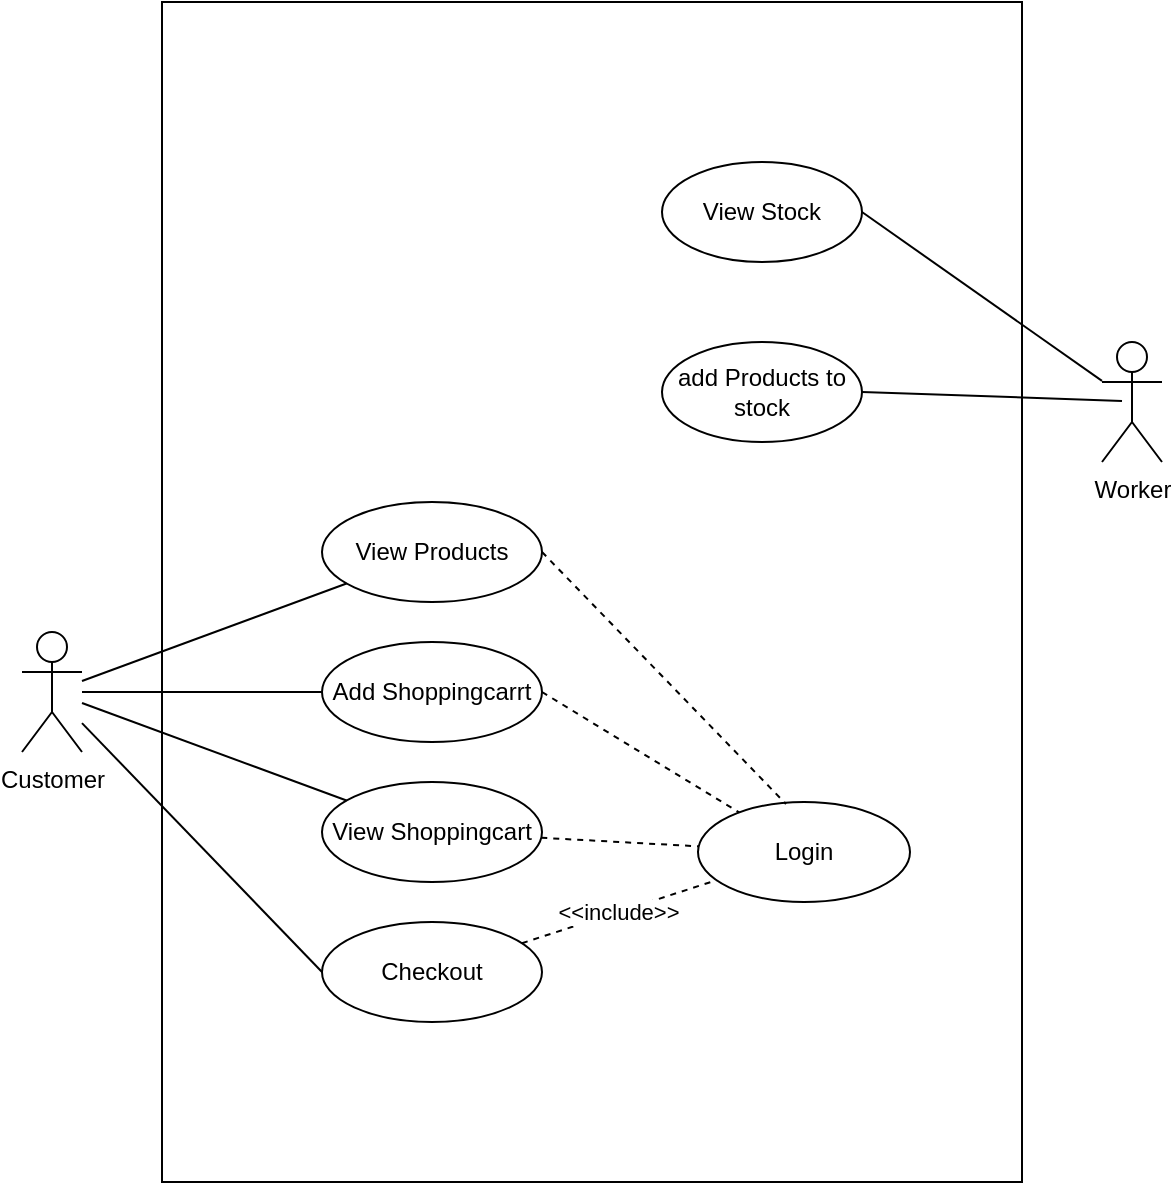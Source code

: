 <mxfile version="15.7.0" type="device"><diagram id="jlcQLH5tBRbaLrYlkg1M" name="Page-1"><mxGraphModel dx="1422" dy="808" grid="1" gridSize="10" guides="1" tooltips="1" connect="1" arrows="1" fold="1" page="1" pageScale="1" pageWidth="827" pageHeight="1169" math="0" shadow="0"><root><mxCell id="0"/><mxCell id="1" parent="0"/><mxCell id="tgkgATd1LxbW4wj_eUrT-1" value="Customer" style="shape=umlActor;verticalLabelPosition=bottom;verticalAlign=top;html=1;outlineConnect=0;" vertex="1" parent="1"><mxGeometry x="120" y="495" width="30" height="60" as="geometry"/></mxCell><mxCell id="tgkgATd1LxbW4wj_eUrT-2" value="Worker" style="shape=umlActor;verticalLabelPosition=bottom;verticalAlign=top;html=1;outlineConnect=0;" vertex="1" parent="1"><mxGeometry x="660" y="350" width="30" height="60" as="geometry"/></mxCell><mxCell id="tgkgATd1LxbW4wj_eUrT-3" value="" style="rounded=0;whiteSpace=wrap;html=1;" vertex="1" parent="1"><mxGeometry x="190" y="180" width="430" height="590" as="geometry"/></mxCell><mxCell id="tgkgATd1LxbW4wj_eUrT-4" value="View Products" style="ellipse;whiteSpace=wrap;html=1;" vertex="1" parent="1"><mxGeometry x="270" y="430" width="110" height="50" as="geometry"/></mxCell><mxCell id="tgkgATd1LxbW4wj_eUrT-5" value="View Shoppingcart" style="ellipse;whiteSpace=wrap;html=1;" vertex="1" parent="1"><mxGeometry x="270" y="570" width="110" height="50" as="geometry"/></mxCell><mxCell id="tgkgATd1LxbW4wj_eUrT-6" value="Checkout" style="ellipse;whiteSpace=wrap;html=1;" vertex="1" parent="1"><mxGeometry x="270" y="640" width="110" height="50" as="geometry"/></mxCell><mxCell id="tgkgATd1LxbW4wj_eUrT-7" value="Login" style="ellipse;whiteSpace=wrap;html=1;" vertex="1" parent="1"><mxGeometry x="458" y="580" width="106" height="50" as="geometry"/></mxCell><mxCell id="tgkgATd1LxbW4wj_eUrT-8" value="View Stock" style="ellipse;whiteSpace=wrap;html=1;" vertex="1" parent="1"><mxGeometry x="440" y="260" width="100" height="50" as="geometry"/></mxCell><mxCell id="tgkgATd1LxbW4wj_eUrT-10" value="add Products to stock" style="ellipse;whiteSpace=wrap;html=1;" vertex="1" parent="1"><mxGeometry x="440" y="350" width="100" height="50" as="geometry"/></mxCell><mxCell id="tgkgATd1LxbW4wj_eUrT-11" value="Add Shoppingcarrt" style="ellipse;whiteSpace=wrap;html=1;" vertex="1" parent="1"><mxGeometry x="270" y="500" width="110" height="50" as="geometry"/></mxCell><mxCell id="tgkgATd1LxbW4wj_eUrT-13" value="" style="endArrow=none;html=1;rounded=0;" edge="1" parent="1" source="tgkgATd1LxbW4wj_eUrT-1" target="tgkgATd1LxbW4wj_eUrT-4"><mxGeometry width="50" height="50" relative="1" as="geometry"><mxPoint x="390" y="540" as="sourcePoint"/><mxPoint x="440" y="490" as="targetPoint"/></mxGeometry></mxCell><mxCell id="tgkgATd1LxbW4wj_eUrT-14" value="" style="endArrow=none;html=1;rounded=0;" edge="1" parent="1" source="tgkgATd1LxbW4wj_eUrT-1" target="tgkgATd1LxbW4wj_eUrT-11"><mxGeometry width="50" height="50" relative="1" as="geometry"><mxPoint x="150" y="384.375" as="sourcePoint"/><mxPoint x="292.574" y="330.91" as="targetPoint"/></mxGeometry></mxCell><mxCell id="tgkgATd1LxbW4wj_eUrT-15" value="" style="endArrow=none;html=1;rounded=0;" edge="1" parent="1" source="tgkgATd1LxbW4wj_eUrT-1" target="tgkgATd1LxbW4wj_eUrT-5"><mxGeometry width="50" height="50" relative="1" as="geometry"><mxPoint x="160" y="394.375" as="sourcePoint"/><mxPoint x="302.574" y="340.91" as="targetPoint"/></mxGeometry></mxCell><mxCell id="tgkgATd1LxbW4wj_eUrT-16" value="" style="endArrow=none;html=1;rounded=0;entryX=0;entryY=0.5;entryDx=0;entryDy=0;" edge="1" parent="1" source="tgkgATd1LxbW4wj_eUrT-1" target="tgkgATd1LxbW4wj_eUrT-6"><mxGeometry width="50" height="50" relative="1" as="geometry"><mxPoint x="170" y="404.375" as="sourcePoint"/><mxPoint x="312.574" y="350.91" as="targetPoint"/></mxGeometry></mxCell><mxCell id="tgkgATd1LxbW4wj_eUrT-17" value="&amp;lt;&amp;lt;include&amp;gt;&amp;gt;" style="endArrow=none;dashed=1;html=1;rounded=0;" edge="1" parent="1" source="tgkgATd1LxbW4wj_eUrT-6" target="tgkgATd1LxbW4wj_eUrT-7"><mxGeometry width="50" height="50" relative="1" as="geometry"><mxPoint x="390" y="540" as="sourcePoint"/><mxPoint x="440" y="490" as="targetPoint"/></mxGeometry></mxCell><mxCell id="tgkgATd1LxbW4wj_eUrT-18" value="" style="endArrow=none;dashed=1;html=1;rounded=0;" edge="1" parent="1" source="tgkgATd1LxbW4wj_eUrT-5" target="tgkgATd1LxbW4wj_eUrT-7"><mxGeometry x="0.271" y="-10" width="50" height="50" relative="1" as="geometry"><mxPoint x="364.22" y="503.82" as="sourcePoint"/><mxPoint x="484.245" y="416.001" as="targetPoint"/><mxPoint as="offset"/></mxGeometry></mxCell><mxCell id="tgkgATd1LxbW4wj_eUrT-19" value="" style="endArrow=none;dashed=1;html=1;rounded=0;exitX=1;exitY=0.5;exitDx=0;exitDy=0;" edge="1" parent="1" source="tgkgATd1LxbW4wj_eUrT-11" target="tgkgATd1LxbW4wj_eUrT-7"><mxGeometry x="0.271" y="-10" width="50" height="50" relative="1" as="geometry"><mxPoint x="359.357" y="380.604" as="sourcePoint"/><mxPoint x="449.999" y="349.995" as="targetPoint"/><mxPoint as="offset"/></mxGeometry></mxCell><mxCell id="tgkgATd1LxbW4wj_eUrT-20" value="" style="endArrow=none;dashed=1;html=1;rounded=0;exitX=1;exitY=0.5;exitDx=0;exitDy=0;entryX=0.415;entryY=0.02;entryDx=0;entryDy=0;entryPerimeter=0;" edge="1" parent="1" source="tgkgATd1LxbW4wj_eUrT-4" target="tgkgATd1LxbW4wj_eUrT-7"><mxGeometry x="0.271" y="-10" width="50" height="50" relative="1" as="geometry"><mxPoint x="389.237" y="450.144" as="sourcePoint"/><mxPoint x="479.879" y="419.535" as="targetPoint"/><mxPoint as="offset"/></mxGeometry></mxCell><mxCell id="tgkgATd1LxbW4wj_eUrT-21" value="" style="endArrow=none;html=1;rounded=0;exitX=1;exitY=0.5;exitDx=0;exitDy=0;" edge="1" parent="1" source="tgkgATd1LxbW4wj_eUrT-8" target="tgkgATd1LxbW4wj_eUrT-2"><mxGeometry width="50" height="50" relative="1" as="geometry"><mxPoint x="390" y="540" as="sourcePoint"/><mxPoint x="440" y="490" as="targetPoint"/></mxGeometry></mxCell><mxCell id="tgkgATd1LxbW4wj_eUrT-22" value="" style="endArrow=none;html=1;rounded=0;exitX=1;exitY=0.5;exitDx=0;exitDy=0;" edge="1" parent="1" source="tgkgATd1LxbW4wj_eUrT-10"><mxGeometry width="50" height="50" relative="1" as="geometry"><mxPoint x="550" y="295" as="sourcePoint"/><mxPoint x="670" y="379.444" as="targetPoint"/></mxGeometry></mxCell></root></mxGraphModel></diagram></mxfile>